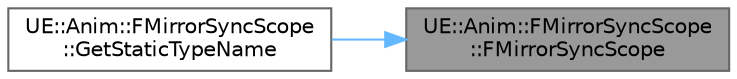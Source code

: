 digraph "UE::Anim::FMirrorSyncScope::FMirrorSyncScope"
{
 // INTERACTIVE_SVG=YES
 // LATEX_PDF_SIZE
  bgcolor="transparent";
  edge [fontname=Helvetica,fontsize=10,labelfontname=Helvetica,labelfontsize=10];
  node [fontname=Helvetica,fontsize=10,shape=box,height=0.2,width=0.4];
  rankdir="RL";
  Node1 [id="Node000001",label="UE::Anim::FMirrorSyncScope\l::FMirrorSyncScope",height=0.2,width=0.4,color="gray40", fillcolor="grey60", style="filled", fontcolor="black",tooltip=" "];
  Node1 -> Node2 [id="edge1_Node000001_Node000002",dir="back",color="steelblue1",style="solid",tooltip=" "];
  Node2 [id="Node000002",label="UE::Anim::FMirrorSyncScope\l::GetStaticTypeName",height=0.2,width=0.4,color="grey40", fillcolor="white", style="filled",URL="$d0/d24/classUE_1_1Anim_1_1FMirrorSyncScope.html#a711fc5f0b4c5041b98cd3956473cdd0c",tooltip=" "];
}
